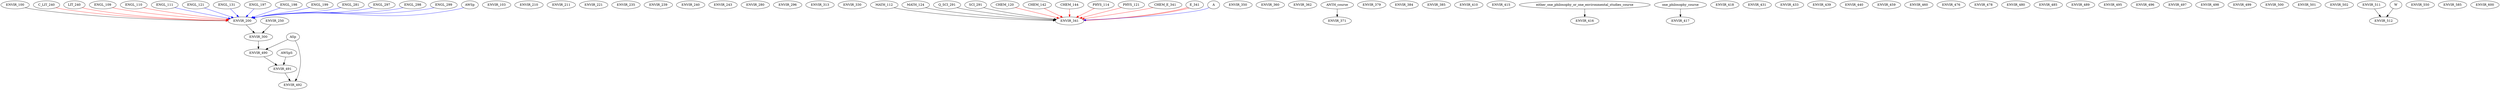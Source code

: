 digraph G {
    ENVIR_100;
    ENVIR_103;
    edge [color=black];
    ENVIR_100 -> ENVIR_200;
    edge [color=red];
    C_LIT_240 -> ENVIR_200;
    LIT_240 -> ENVIR_200;
    ENGL_109 -> ENVIR_200;
    ENGL_110 -> ENVIR_200;
    edge [color=blue];
    ENGL_111 -> ENVIR_200;
    ENGL_121 -> ENVIR_200;
    ENGL_131 -> ENVIR_200;
    ENGL_197 -> ENVIR_200;
    ENGL_198 -> ENVIR_200;
    ENGL_199 -> ENVIR_200;
    ENGL_281 -> ENVIR_200;
    ENGL_297 -> ENVIR_200;
    ENGL_298 -> ENVIR_200;
    ENGL_299 -> ENVIR_200;
    AWSp -> ENVIR_200;
    ENVIR_210;
    ENVIR_211;
    ENVIR_221;
    ENVIR_235;
    ENVIR_239;
    ENVIR_240;
    ENVIR_243;
    ENVIR_250;
    ENVIR_280;
    ENVIR_296;
    edge [color=black];
    ENVIR_200 -> ENVIR_300;
    ENVIR_250 -> ENVIR_300;
    ENVIR_313;
    ENVIR_330;
    edge [color=black];
    MATH_112 -> ENVIR_341;
    MATH_124 -> ENVIR_341;
    Q_SCI_291 -> ENVIR_341;
    SCI_291 -> ENVIR_341;
    edge [color=red];
    CHEM_120 -> ENVIR_341;
    CHEM_142 -> ENVIR_341;
    CHEM_144 -> ENVIR_341;
    PHYS_114 -> ENVIR_341;
    PHYS_121 -> ENVIR_341;
    CHEM_E_341 -> ENVIR_341;
    E_341 -> ENVIR_341;
    E_341 -> ENVIR_341;
    edge [color=blue];
    A -> ENVIR_341;
    ENVIR_350;
    ENVIR_360;
    ENVIR_362;
    edge [color=black];
    ANTH_course -> ENVIR_371;
    ENVIR_379;
    ENVIR_384;
    ENVIR_385;
    ENVIR_410;
    ENVIR_415;
    edge [color=black];
    either_one_philosophy_or_one_environmental_studies_course -> ENVIR_416;
    edge [color=black];
    one_philosophy_course -> ENVIR_417;
    ENVIR_418;
    ENVIR_431;
    ENVIR_433;
    ENVIR_439;
    ENVIR_440;
    ENVIR_459;
    ENVIR_460;
    ENVIR_476;
    ENVIR_478;
    ENVIR_480;
    ENVIR_485;
    ENVIR_489;
    edge [color=black];
    ENVIR_300 -> ENVIR_490;
    ASp -> ENVIR_490;
    edge [color=black];
    ENVIR_490 -> ENVIR_491;
    AWSpS -> ENVIR_491;
    edge [color=black];
    ENVIR_491 -> ENVIR_492;
    ASp -> ENVIR_492;
    ENVIR_495;
    ENVIR_496;
    ENVIR_497;
    ENVIR_498;
    ENVIR_499;
    ENVIR_500;
    ENVIR_501;
    ENVIR_502;
    ENVIR_511;
    edge [color=black];
    ENVIR_511 -> ENVIR_512;
    W -> ENVIR_512;
    ENVIR_550;
    ENVIR_585;
    ENVIR_600;
}
